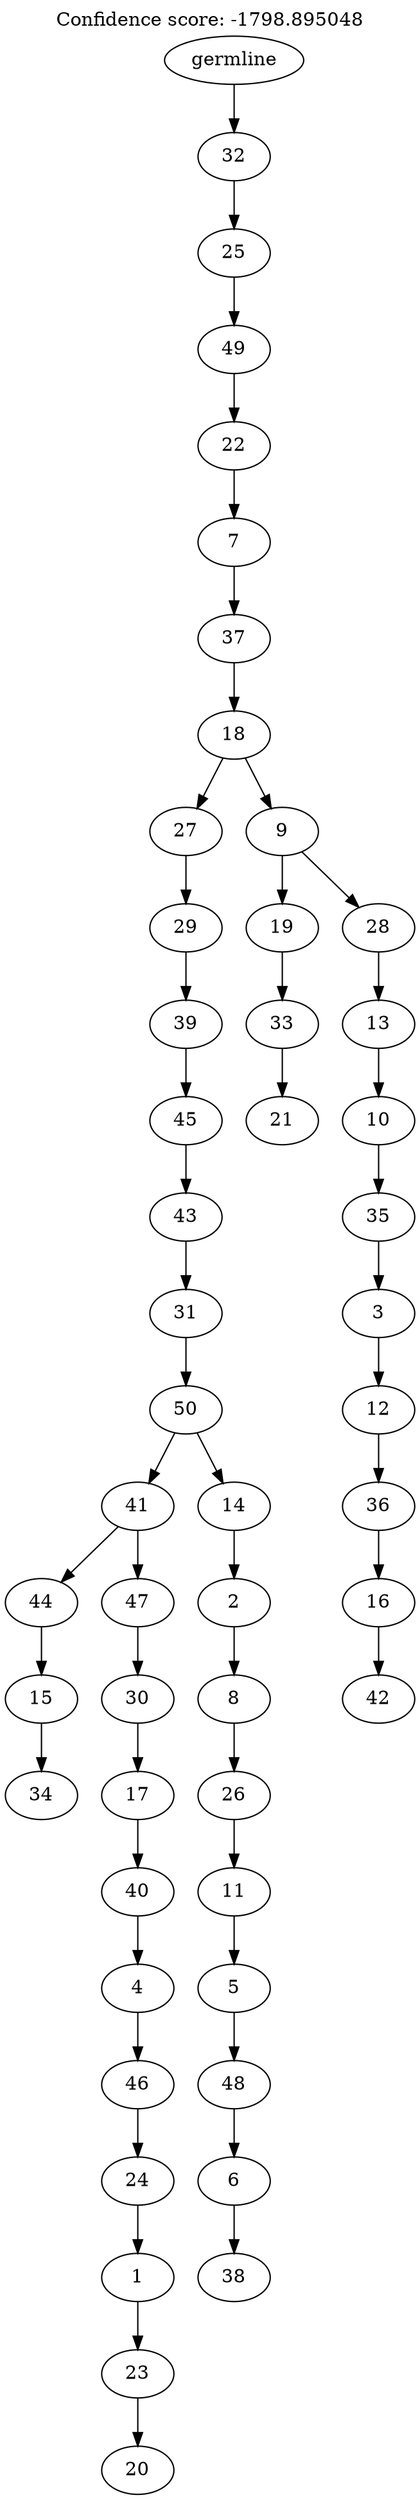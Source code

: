 digraph g {
	"49" -> "50";
	"50" [label="34"];
	"48" -> "49";
	"49" [label="15"];
	"46" -> "47";
	"47" [label="20"];
	"45" -> "46";
	"46" [label="23"];
	"44" -> "45";
	"45" [label="1"];
	"43" -> "44";
	"44" [label="24"];
	"42" -> "43";
	"43" [label="46"];
	"41" -> "42";
	"42" [label="4"];
	"40" -> "41";
	"41" [label="40"];
	"39" -> "40";
	"40" [label="17"];
	"38" -> "39";
	"39" [label="30"];
	"37" -> "38";
	"38" [label="47"];
	"37" -> "48";
	"48" [label="44"];
	"35" -> "36";
	"36" [label="38"];
	"34" -> "35";
	"35" [label="6"];
	"33" -> "34";
	"34" [label="48"];
	"32" -> "33";
	"33" [label="5"];
	"31" -> "32";
	"32" [label="11"];
	"30" -> "31";
	"31" [label="26"];
	"29" -> "30";
	"30" [label="8"];
	"28" -> "29";
	"29" [label="2"];
	"27" -> "28";
	"28" [label="14"];
	"27" -> "37";
	"37" [label="41"];
	"26" -> "27";
	"27" [label="50"];
	"25" -> "26";
	"26" [label="31"];
	"24" -> "25";
	"25" [label="43"];
	"23" -> "24";
	"24" [label="45"];
	"22" -> "23";
	"23" [label="39"];
	"21" -> "22";
	"22" [label="29"];
	"19" -> "20";
	"20" [label="21"];
	"18" -> "19";
	"19" [label="33"];
	"16" -> "17";
	"17" [label="42"];
	"15" -> "16";
	"16" [label="16"];
	"14" -> "15";
	"15" [label="36"];
	"13" -> "14";
	"14" [label="12"];
	"12" -> "13";
	"13" [label="3"];
	"11" -> "12";
	"12" [label="35"];
	"10" -> "11";
	"11" [label="10"];
	"9" -> "10";
	"10" [label="13"];
	"8" -> "9";
	"9" [label="28"];
	"8" -> "18";
	"18" [label="19"];
	"7" -> "8";
	"8" [label="9"];
	"7" -> "21";
	"21" [label="27"];
	"6" -> "7";
	"7" [label="18"];
	"5" -> "6";
	"6" [label="37"];
	"4" -> "5";
	"5" [label="7"];
	"3" -> "4";
	"4" [label="22"];
	"2" -> "3";
	"3" [label="49"];
	"1" -> "2";
	"2" [label="25"];
	"0" -> "1";
	"1" [label="32"];
	"0" [label="germline"];
	labelloc="t";
	label="Confidence score: -1798.895048";
}
